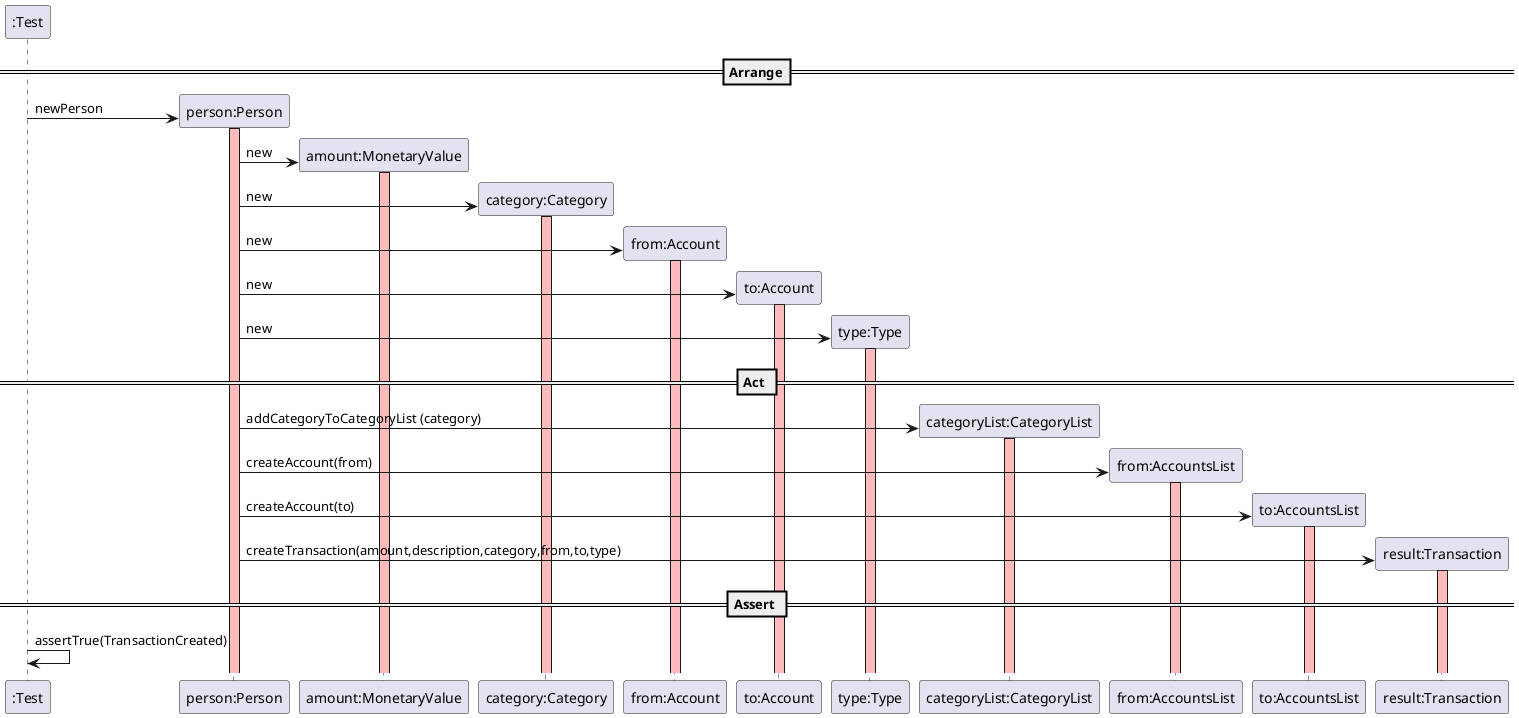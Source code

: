 @startuml
create ":Test"

==Arrange==

create "person:Person"
":Test" -> "person:Person" : newPerson
activate "person:Person" #FFBBBB


create "amount:MonetaryValue"
"person:Person" -> "amount:MonetaryValue" : new
activate "amount:MonetaryValue"  #FFBBBB

create "category:Category"
"person:Person" -> "category:Category" : new
activate "category:Category"  #FFBBBB

create "from:Account"
"person:Person" -> "from:Account" : new
activate "from:Account"  #FFBBBB

create "to:Account"
"person:Person" -> "to:Account" : new
activate "to:Account"  #FFBBBB

create "type:Type"
"person:Person" -> "type:Type" : new
activate "type:Type"  #FFBBBB


== Act ==

create "categoryList:CategoryList"
"person:Person" -> "categoryList:CategoryList" : addCategoryToCategoryList (category)
activate "categoryList:CategoryList"  #FFBBBB

create "from:AccountsList"
"person:Person" -> "from:AccountsList" : createAccount(from)
activate "from:AccountsList"  #FFBBBB

create "to:AccountsList"
"person:Person" -> "to:AccountsList" : createAccount(to)
activate "to:AccountsList"  #FFBBBB

create "result:Transaction"
"person:Person" -> "result:Transaction" : createTransaction(amount,description,category,from,to,type)
activate "result:Transaction"  #FFBBBB


== Assert ==

":Test" -> ":Test" : assertTrue(TransactionCreated)

@enduml